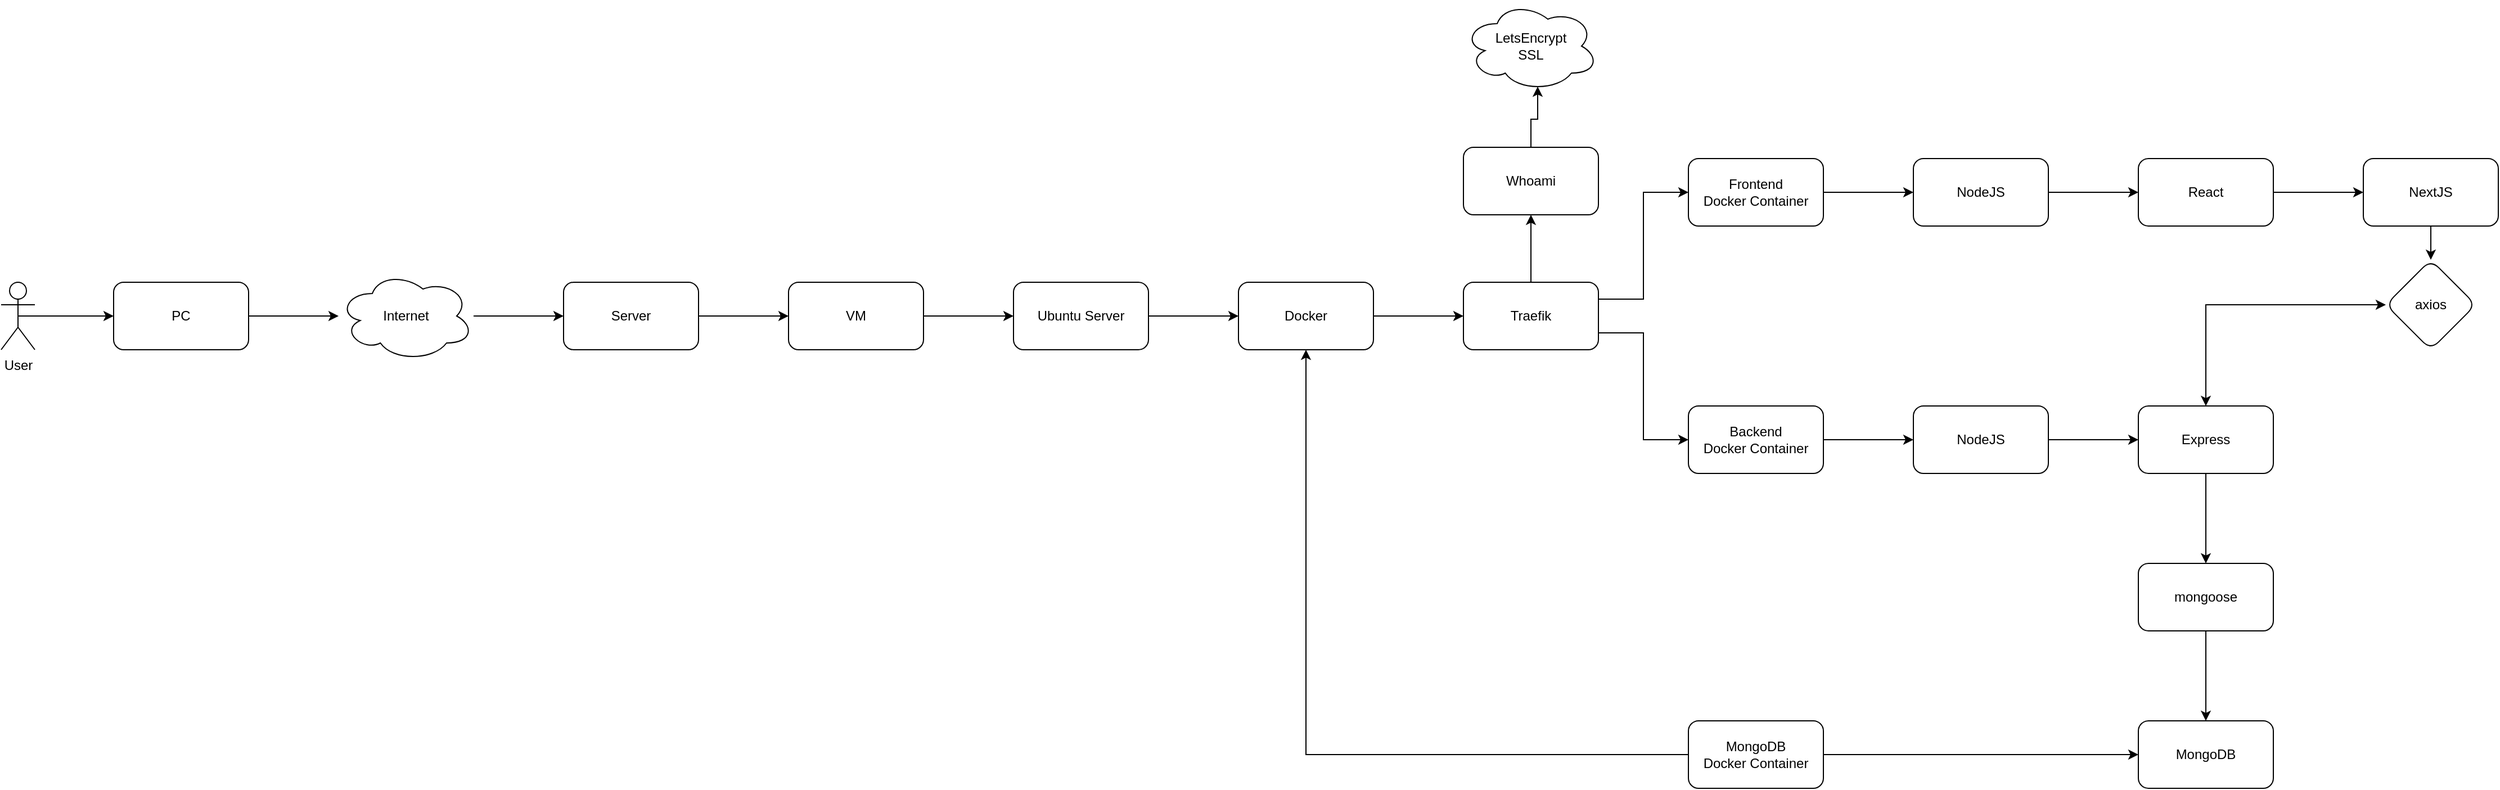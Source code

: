 <mxfile version="24.6.3" type="device">
  <diagram id="C5RBs43oDa-KdzZeNtuy" name="Page-1">
    <mxGraphModel dx="1728" dy="962" grid="1" gridSize="10" guides="1" tooltips="1" connect="1" arrows="1" fold="1" page="1" pageScale="1" pageWidth="827" pageHeight="1169" math="0" shadow="0">
      <root>
        <mxCell id="WIyWlLk6GJQsqaUBKTNV-0" />
        <mxCell id="WIyWlLk6GJQsqaUBKTNV-1" parent="WIyWlLk6GJQsqaUBKTNV-0" />
        <mxCell id="zdbkl484OJl8hzn9y6PQ-7" value="" style="edgeStyle=orthogonalEdgeStyle;rounded=0;orthogonalLoop=1;jettySize=auto;html=1;" edge="1" parent="WIyWlLk6GJQsqaUBKTNV-1" source="zdbkl484OJl8hzn9y6PQ-0" target="zdbkl484OJl8hzn9y6PQ-6">
          <mxGeometry relative="1" as="geometry" />
        </mxCell>
        <mxCell id="zdbkl484OJl8hzn9y6PQ-0" value="PC" style="rounded=1;whiteSpace=wrap;html=1;" vertex="1" parent="WIyWlLk6GJQsqaUBKTNV-1">
          <mxGeometry x="170" y="300" width="120" height="60" as="geometry" />
        </mxCell>
        <mxCell id="zdbkl484OJl8hzn9y6PQ-3" style="edgeStyle=orthogonalEdgeStyle;rounded=0;orthogonalLoop=1;jettySize=auto;html=1;exitX=0.5;exitY=0.5;exitDx=0;exitDy=0;exitPerimeter=0;entryX=0;entryY=0.5;entryDx=0;entryDy=0;" edge="1" parent="WIyWlLk6GJQsqaUBKTNV-1" source="zdbkl484OJl8hzn9y6PQ-1" target="zdbkl484OJl8hzn9y6PQ-0">
          <mxGeometry relative="1" as="geometry" />
        </mxCell>
        <mxCell id="zdbkl484OJl8hzn9y6PQ-1" value="User" style="shape=umlActor;verticalLabelPosition=bottom;verticalAlign=top;html=1;outlineConnect=0;" vertex="1" parent="WIyWlLk6GJQsqaUBKTNV-1">
          <mxGeometry x="70" y="300" width="30" height="60" as="geometry" />
        </mxCell>
        <mxCell id="zdbkl484OJl8hzn9y6PQ-9" value="" style="edgeStyle=orthogonalEdgeStyle;rounded=0;orthogonalLoop=1;jettySize=auto;html=1;" edge="1" parent="WIyWlLk6GJQsqaUBKTNV-1" source="zdbkl484OJl8hzn9y6PQ-6" target="zdbkl484OJl8hzn9y6PQ-8">
          <mxGeometry relative="1" as="geometry" />
        </mxCell>
        <mxCell id="zdbkl484OJl8hzn9y6PQ-6" value="Internet" style="ellipse;shape=cloud;whiteSpace=wrap;html=1;rounded=1;" vertex="1" parent="WIyWlLk6GJQsqaUBKTNV-1">
          <mxGeometry x="370" y="290" width="120" height="80" as="geometry" />
        </mxCell>
        <mxCell id="zdbkl484OJl8hzn9y6PQ-11" value="" style="edgeStyle=orthogonalEdgeStyle;rounded=0;orthogonalLoop=1;jettySize=auto;html=1;" edge="1" parent="WIyWlLk6GJQsqaUBKTNV-1" source="zdbkl484OJl8hzn9y6PQ-8" target="zdbkl484OJl8hzn9y6PQ-10">
          <mxGeometry relative="1" as="geometry" />
        </mxCell>
        <mxCell id="zdbkl484OJl8hzn9y6PQ-8" value="Server" style="whiteSpace=wrap;html=1;rounded=1;" vertex="1" parent="WIyWlLk6GJQsqaUBKTNV-1">
          <mxGeometry x="570" y="300" width="120" height="60" as="geometry" />
        </mxCell>
        <mxCell id="zdbkl484OJl8hzn9y6PQ-13" value="" style="edgeStyle=orthogonalEdgeStyle;rounded=0;orthogonalLoop=1;jettySize=auto;html=1;" edge="1" parent="WIyWlLk6GJQsqaUBKTNV-1" source="zdbkl484OJl8hzn9y6PQ-10" target="zdbkl484OJl8hzn9y6PQ-12">
          <mxGeometry relative="1" as="geometry" />
        </mxCell>
        <mxCell id="zdbkl484OJl8hzn9y6PQ-10" value="VM" style="whiteSpace=wrap;html=1;rounded=1;" vertex="1" parent="WIyWlLk6GJQsqaUBKTNV-1">
          <mxGeometry x="770" y="300" width="120" height="60" as="geometry" />
        </mxCell>
        <mxCell id="zdbkl484OJl8hzn9y6PQ-15" value="" style="edgeStyle=orthogonalEdgeStyle;rounded=0;orthogonalLoop=1;jettySize=auto;html=1;" edge="1" parent="WIyWlLk6GJQsqaUBKTNV-1" source="zdbkl484OJl8hzn9y6PQ-12" target="zdbkl484OJl8hzn9y6PQ-14">
          <mxGeometry relative="1" as="geometry" />
        </mxCell>
        <mxCell id="zdbkl484OJl8hzn9y6PQ-12" value="Ubuntu Server" style="whiteSpace=wrap;html=1;rounded=1;" vertex="1" parent="WIyWlLk6GJQsqaUBKTNV-1">
          <mxGeometry x="970" y="300" width="120" height="60" as="geometry" />
        </mxCell>
        <mxCell id="zdbkl484OJl8hzn9y6PQ-17" value="" style="edgeStyle=orthogonalEdgeStyle;rounded=0;orthogonalLoop=1;jettySize=auto;html=1;" edge="1" parent="WIyWlLk6GJQsqaUBKTNV-1" source="zdbkl484OJl8hzn9y6PQ-14" target="zdbkl484OJl8hzn9y6PQ-16">
          <mxGeometry relative="1" as="geometry" />
        </mxCell>
        <mxCell id="zdbkl484OJl8hzn9y6PQ-43" style="edgeStyle=orthogonalEdgeStyle;rounded=0;orthogonalLoop=1;jettySize=auto;html=1;exitX=0.5;exitY=1;exitDx=0;exitDy=0;entryX=0;entryY=0.5;entryDx=0;entryDy=0;startArrow=classic;startFill=1;endArrow=none;endFill=0;" edge="1" parent="WIyWlLk6GJQsqaUBKTNV-1" source="zdbkl484OJl8hzn9y6PQ-14" target="zdbkl484OJl8hzn9y6PQ-41">
          <mxGeometry relative="1" as="geometry" />
        </mxCell>
        <mxCell id="zdbkl484OJl8hzn9y6PQ-14" value="Docker" style="whiteSpace=wrap;html=1;rounded=1;" vertex="1" parent="WIyWlLk6GJQsqaUBKTNV-1">
          <mxGeometry x="1170" y="300" width="120" height="60" as="geometry" />
        </mxCell>
        <mxCell id="zdbkl484OJl8hzn9y6PQ-19" value="" style="edgeStyle=orthogonalEdgeStyle;rounded=0;orthogonalLoop=1;jettySize=auto;html=1;exitX=1;exitY=0.25;exitDx=0;exitDy=0;" edge="1" parent="WIyWlLk6GJQsqaUBKTNV-1" source="zdbkl484OJl8hzn9y6PQ-16" target="zdbkl484OJl8hzn9y6PQ-18">
          <mxGeometry relative="1" as="geometry">
            <Array as="points">
              <mxPoint x="1530" y="315" />
              <mxPoint x="1530" y="220" />
            </Array>
          </mxGeometry>
        </mxCell>
        <mxCell id="zdbkl484OJl8hzn9y6PQ-21" value="" style="edgeStyle=orthogonalEdgeStyle;rounded=0;orthogonalLoop=1;jettySize=auto;html=1;exitX=1;exitY=0.75;exitDx=0;exitDy=0;" edge="1" parent="WIyWlLk6GJQsqaUBKTNV-1" source="zdbkl484OJl8hzn9y6PQ-16" target="zdbkl484OJl8hzn9y6PQ-20">
          <mxGeometry relative="1" as="geometry">
            <Array as="points">
              <mxPoint x="1530" y="345" />
              <mxPoint x="1530" y="440" />
            </Array>
          </mxGeometry>
        </mxCell>
        <mxCell id="zdbkl484OJl8hzn9y6PQ-23" value="" style="edgeStyle=orthogonalEdgeStyle;rounded=0;orthogonalLoop=1;jettySize=auto;html=1;" edge="1" parent="WIyWlLk6GJQsqaUBKTNV-1" source="zdbkl484OJl8hzn9y6PQ-16" target="zdbkl484OJl8hzn9y6PQ-22">
          <mxGeometry relative="1" as="geometry" />
        </mxCell>
        <mxCell id="zdbkl484OJl8hzn9y6PQ-16" value="Traefik" style="whiteSpace=wrap;html=1;rounded=1;" vertex="1" parent="WIyWlLk6GJQsqaUBKTNV-1">
          <mxGeometry x="1370" y="300" width="120" height="60" as="geometry" />
        </mxCell>
        <mxCell id="zdbkl484OJl8hzn9y6PQ-25" value="" style="edgeStyle=orthogonalEdgeStyle;rounded=0;orthogonalLoop=1;jettySize=auto;html=1;" edge="1" parent="WIyWlLk6GJQsqaUBKTNV-1" source="zdbkl484OJl8hzn9y6PQ-18" target="zdbkl484OJl8hzn9y6PQ-24">
          <mxGeometry relative="1" as="geometry" />
        </mxCell>
        <mxCell id="zdbkl484OJl8hzn9y6PQ-18" value="Frontend&lt;div&gt;Docker Container&lt;/div&gt;" style="whiteSpace=wrap;html=1;rounded=1;" vertex="1" parent="WIyWlLk6GJQsqaUBKTNV-1">
          <mxGeometry x="1570" y="190" width="120" height="60" as="geometry" />
        </mxCell>
        <mxCell id="zdbkl484OJl8hzn9y6PQ-29" value="" style="edgeStyle=orthogonalEdgeStyle;rounded=0;orthogonalLoop=1;jettySize=auto;html=1;" edge="1" parent="WIyWlLk6GJQsqaUBKTNV-1" source="zdbkl484OJl8hzn9y6PQ-20" target="zdbkl484OJl8hzn9y6PQ-28">
          <mxGeometry relative="1" as="geometry" />
        </mxCell>
        <mxCell id="zdbkl484OJl8hzn9y6PQ-20" value="Backend&lt;div&gt;Docker Container&lt;/div&gt;" style="whiteSpace=wrap;html=1;rounded=1;" vertex="1" parent="WIyWlLk6GJQsqaUBKTNV-1">
          <mxGeometry x="1570" y="410" width="120" height="60" as="geometry" />
        </mxCell>
        <mxCell id="zdbkl484OJl8hzn9y6PQ-22" value="Whoami" style="whiteSpace=wrap;html=1;rounded=1;" vertex="1" parent="WIyWlLk6GJQsqaUBKTNV-1">
          <mxGeometry x="1370" y="180" width="120" height="60" as="geometry" />
        </mxCell>
        <mxCell id="zdbkl484OJl8hzn9y6PQ-27" value="" style="edgeStyle=orthogonalEdgeStyle;rounded=0;orthogonalLoop=1;jettySize=auto;html=1;" edge="1" parent="WIyWlLk6GJQsqaUBKTNV-1" source="zdbkl484OJl8hzn9y6PQ-24" target="zdbkl484OJl8hzn9y6PQ-26">
          <mxGeometry relative="1" as="geometry" />
        </mxCell>
        <mxCell id="zdbkl484OJl8hzn9y6PQ-24" value="NodeJS" style="whiteSpace=wrap;html=1;rounded=1;" vertex="1" parent="WIyWlLk6GJQsqaUBKTNV-1">
          <mxGeometry x="1770" y="190" width="120" height="60" as="geometry" />
        </mxCell>
        <mxCell id="zdbkl484OJl8hzn9y6PQ-31" value="" style="edgeStyle=orthogonalEdgeStyle;rounded=0;orthogonalLoop=1;jettySize=auto;html=1;" edge="1" parent="WIyWlLk6GJQsqaUBKTNV-1" source="zdbkl484OJl8hzn9y6PQ-26" target="zdbkl484OJl8hzn9y6PQ-30">
          <mxGeometry relative="1" as="geometry" />
        </mxCell>
        <mxCell id="zdbkl484OJl8hzn9y6PQ-26" value="React" style="whiteSpace=wrap;html=1;rounded=1;" vertex="1" parent="WIyWlLk6GJQsqaUBKTNV-1">
          <mxGeometry x="1970" y="190" width="120" height="60" as="geometry" />
        </mxCell>
        <mxCell id="zdbkl484OJl8hzn9y6PQ-33" value="" style="edgeStyle=orthogonalEdgeStyle;rounded=0;orthogonalLoop=1;jettySize=auto;html=1;" edge="1" parent="WIyWlLk6GJQsqaUBKTNV-1" source="zdbkl484OJl8hzn9y6PQ-28" target="zdbkl484OJl8hzn9y6PQ-32">
          <mxGeometry relative="1" as="geometry" />
        </mxCell>
        <mxCell id="zdbkl484OJl8hzn9y6PQ-28" value="NodeJS" style="whiteSpace=wrap;html=1;rounded=1;" vertex="1" parent="WIyWlLk6GJQsqaUBKTNV-1">
          <mxGeometry x="1770" y="410" width="120" height="60" as="geometry" />
        </mxCell>
        <mxCell id="zdbkl484OJl8hzn9y6PQ-39" value="" style="edgeStyle=orthogonalEdgeStyle;rounded=0;orthogonalLoop=1;jettySize=auto;html=1;" edge="1" parent="WIyWlLk6GJQsqaUBKTNV-1" source="zdbkl484OJl8hzn9y6PQ-30" target="zdbkl484OJl8hzn9y6PQ-38">
          <mxGeometry relative="1" as="geometry" />
        </mxCell>
        <mxCell id="zdbkl484OJl8hzn9y6PQ-30" value="NextJS" style="whiteSpace=wrap;html=1;rounded=1;" vertex="1" parent="WIyWlLk6GJQsqaUBKTNV-1">
          <mxGeometry x="2170" y="190" width="120" height="60" as="geometry" />
        </mxCell>
        <mxCell id="zdbkl484OJl8hzn9y6PQ-35" value="" style="edgeStyle=orthogonalEdgeStyle;rounded=0;orthogonalLoop=1;jettySize=auto;html=1;" edge="1" parent="WIyWlLk6GJQsqaUBKTNV-1" source="zdbkl484OJl8hzn9y6PQ-32" target="zdbkl484OJl8hzn9y6PQ-34">
          <mxGeometry relative="1" as="geometry" />
        </mxCell>
        <mxCell id="zdbkl484OJl8hzn9y6PQ-32" value="Express" style="whiteSpace=wrap;html=1;rounded=1;" vertex="1" parent="WIyWlLk6GJQsqaUBKTNV-1">
          <mxGeometry x="1970" y="410" width="120" height="60" as="geometry" />
        </mxCell>
        <mxCell id="zdbkl484OJl8hzn9y6PQ-37" value="" style="edgeStyle=orthogonalEdgeStyle;rounded=0;orthogonalLoop=1;jettySize=auto;html=1;" edge="1" parent="WIyWlLk6GJQsqaUBKTNV-1" source="zdbkl484OJl8hzn9y6PQ-34" target="zdbkl484OJl8hzn9y6PQ-36">
          <mxGeometry relative="1" as="geometry" />
        </mxCell>
        <mxCell id="zdbkl484OJl8hzn9y6PQ-34" value="mongoose" style="whiteSpace=wrap;html=1;rounded=1;" vertex="1" parent="WIyWlLk6GJQsqaUBKTNV-1">
          <mxGeometry x="1970" y="550" width="120" height="60" as="geometry" />
        </mxCell>
        <mxCell id="zdbkl484OJl8hzn9y6PQ-36" value="MongoDB" style="whiteSpace=wrap;html=1;rounded=1;" vertex="1" parent="WIyWlLk6GJQsqaUBKTNV-1">
          <mxGeometry x="1970" y="690" width="120" height="60" as="geometry" />
        </mxCell>
        <mxCell id="zdbkl484OJl8hzn9y6PQ-40" style="edgeStyle=orthogonalEdgeStyle;rounded=0;orthogonalLoop=1;jettySize=auto;html=1;exitX=0;exitY=0.5;exitDx=0;exitDy=0;entryX=0.5;entryY=0;entryDx=0;entryDy=0;startArrow=classic;startFill=1;" edge="1" parent="WIyWlLk6GJQsqaUBKTNV-1" source="zdbkl484OJl8hzn9y6PQ-38" target="zdbkl484OJl8hzn9y6PQ-32">
          <mxGeometry relative="1" as="geometry" />
        </mxCell>
        <mxCell id="zdbkl484OJl8hzn9y6PQ-38" value="axios" style="rhombus;whiteSpace=wrap;html=1;rounded=1;" vertex="1" parent="WIyWlLk6GJQsqaUBKTNV-1">
          <mxGeometry x="2190" y="280" width="80" height="80" as="geometry" />
        </mxCell>
        <mxCell id="zdbkl484OJl8hzn9y6PQ-42" style="edgeStyle=orthogonalEdgeStyle;rounded=0;orthogonalLoop=1;jettySize=auto;html=1;exitX=1;exitY=0.5;exitDx=0;exitDy=0;entryX=0;entryY=0.5;entryDx=0;entryDy=0;" edge="1" parent="WIyWlLk6GJQsqaUBKTNV-1" source="zdbkl484OJl8hzn9y6PQ-41" target="zdbkl484OJl8hzn9y6PQ-36">
          <mxGeometry relative="1" as="geometry" />
        </mxCell>
        <mxCell id="zdbkl484OJl8hzn9y6PQ-41" value="MongoDB&lt;div&gt;Docker Container&lt;/div&gt;" style="whiteSpace=wrap;html=1;rounded=1;" vertex="1" parent="WIyWlLk6GJQsqaUBKTNV-1">
          <mxGeometry x="1570" y="690" width="120" height="60" as="geometry" />
        </mxCell>
        <mxCell id="zdbkl484OJl8hzn9y6PQ-44" value="LetsEncrypt&lt;div&gt;SSL&lt;/div&gt;" style="ellipse;shape=cloud;whiteSpace=wrap;html=1;" vertex="1" parent="WIyWlLk6GJQsqaUBKTNV-1">
          <mxGeometry x="1370" y="50" width="120" height="80" as="geometry" />
        </mxCell>
        <mxCell id="zdbkl484OJl8hzn9y6PQ-45" style="edgeStyle=orthogonalEdgeStyle;rounded=0;orthogonalLoop=1;jettySize=auto;html=1;exitX=0.5;exitY=0;exitDx=0;exitDy=0;entryX=0.55;entryY=0.95;entryDx=0;entryDy=0;entryPerimeter=0;" edge="1" parent="WIyWlLk6GJQsqaUBKTNV-1" source="zdbkl484OJl8hzn9y6PQ-22" target="zdbkl484OJl8hzn9y6PQ-44">
          <mxGeometry relative="1" as="geometry" />
        </mxCell>
      </root>
    </mxGraphModel>
  </diagram>
</mxfile>
